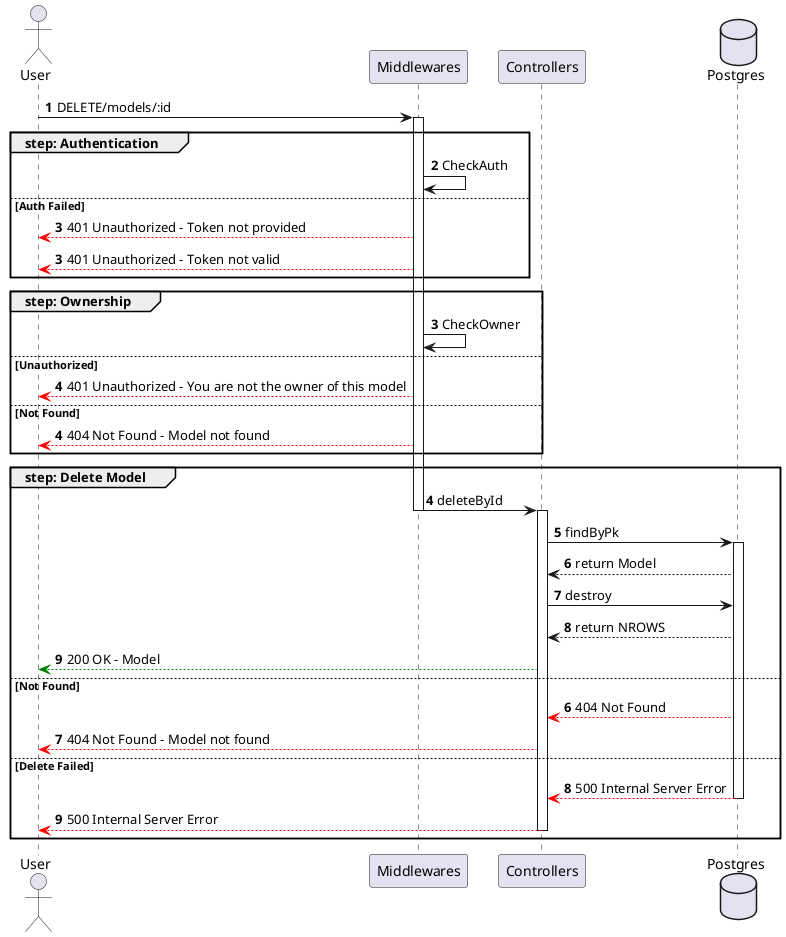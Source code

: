 @startuml deleteModel

actor User
participant Middlewares
participant Controllers
database Postgres

autonumber
User -> Middlewares ++: DELETE/models/:id

group step: Authentication
    Middlewares -> Middlewares : CheckAuth
else Auth Failed
    autonumber 3
    Middlewares --[#red]> User : 401 Unauthorized - Token not provided
    autonumber 3
    Middlewares --[#red]> User : 401 Unauthorized - Token not valid
end

group step: Ownership
    autonumber 3
    Middlewares -> Middlewares : CheckOwner
else Unauthorized
    Middlewares --[#red]> User : 401 Unauthorized - You are not the owner of this model
else Not Found
    autonumber 4
    Middlewares --[#red]> User : 404 Not Found - Model not found
end

group step: Delete Model
    autonumber 4
    Middlewares -> Controllers --++: deleteById
    Controllers -> Postgres ++: findByPk
    Postgres --> Controllers: return Model
    Controllers -> Postgres : destroy
    Postgres --> Controllers : return NROWS
    Controllers --[#green]> User : 200 OK - Model
else Not Found
    autonumber 6
    Postgres --[#red]> Controllers : 404 Not Found
    Controllers --[#red]> User : 404 Not Found - Model not found
else Delete Failed
    autonumber 8
    Postgres --[#red]> Controllers --: 500 Internal Server Error
    Controllers --[#red]> User --: 500 Internal Server Error
end

@enduml